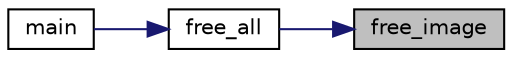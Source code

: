 digraph "free_image"
{
 // LATEX_PDF_SIZE
  edge [fontname="Helvetica",fontsize="10",labelfontname="Helvetica",labelfontsize="10"];
  node [fontname="Helvetica",fontsize="10",shape=record];
  rankdir="RL";
  Node1 [label="free_image",height=0.2,width=0.4,color="black", fillcolor="grey75", style="filled", fontcolor="black",tooltip="Function that free the image structure."];
  Node1 -> Node2 [dir="back",color="midnightblue",fontsize="10",style="solid",fontname="Helvetica"];
  Node2 [label="free_all",height=0.2,width=0.4,color="black", fillcolor="white", style="filled",URL="$game_8h.html#a6b50e23eddbe57f7651401f352707dce",tooltip="Function that coordinate the free of all the structure."];
  Node2 -> Node3 [dir="back",color="midnightblue",fontsize="10",style="solid",fontname="Helvetica"];
  Node3 [label="main",height=0.2,width=0.4,color="black", fillcolor="white", style="filled",URL="$main_8c.html#abf9e6b7e6f15df4b525a2e7705ba3089",tooltip="Main function of the project contain the game loop."];
}

